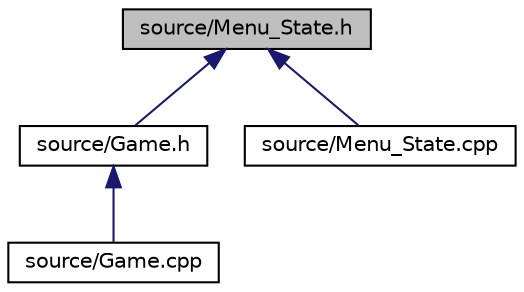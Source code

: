 digraph "source/Menu_State.h"
{
  edge [fontname="Helvetica",fontsize="10",labelfontname="Helvetica",labelfontsize="10"];
  node [fontname="Helvetica",fontsize="10",shape=record];
  Node7 [label="source/Menu_State.h",height=0.2,width=0.4,color="black", fillcolor="grey75", style="filled", fontcolor="black"];
  Node7 -> Node8 [dir="back",color="midnightblue",fontsize="10",style="solid",fontname="Helvetica"];
  Node8 [label="source/Game.h",height=0.2,width=0.4,color="black", fillcolor="white", style="filled",URL="$Game_8h.html"];
  Node8 -> Node9 [dir="back",color="midnightblue",fontsize="10",style="solid",fontname="Helvetica"];
  Node9 [label="source/Game.cpp",height=0.2,width=0.4,color="black", fillcolor="white", style="filled",URL="$Game_8cpp.html"];
  Node7 -> Node10 [dir="back",color="midnightblue",fontsize="10",style="solid",fontname="Helvetica"];
  Node10 [label="source/Menu_State.cpp",height=0.2,width=0.4,color="black", fillcolor="white", style="filled",URL="$Menu__State_8cpp.html"];
}
